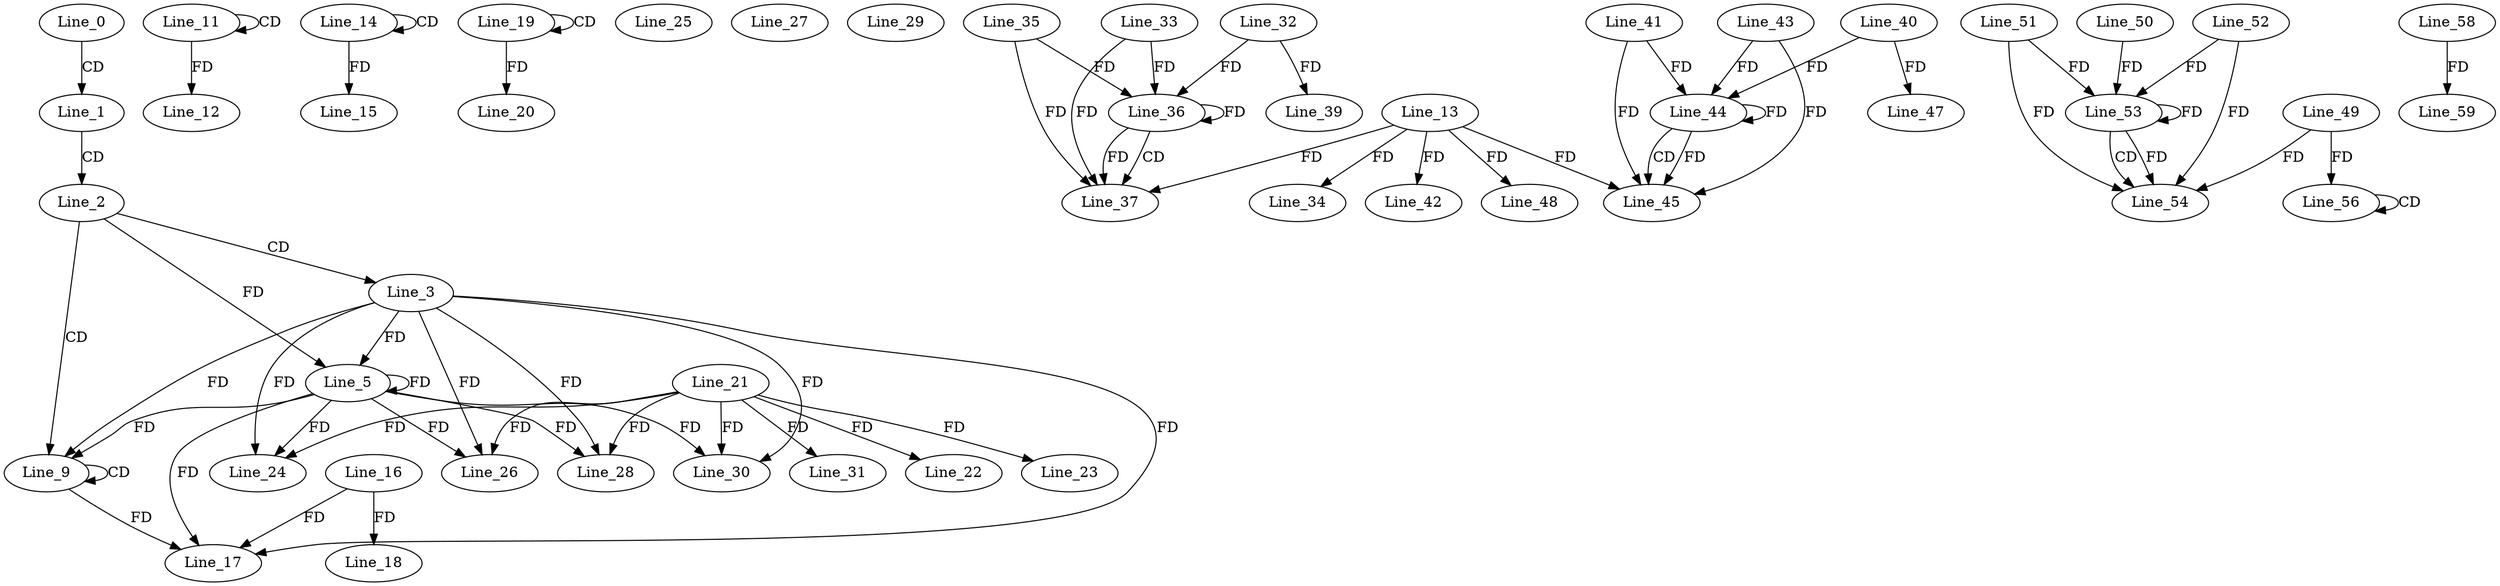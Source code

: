 digraph G {
  Line_0;
  Line_1;
  Line_2;
  Line_3;
  Line_5;
  Line_5;
  Line_9;
  Line_9;
  Line_9;
  Line_9;
  Line_11;
  Line_11;
  Line_12;
  Line_14;
  Line_14;
  Line_15;
  Line_17;
  Line_16;
  Line_18;
  Line_19;
  Line_19;
  Line_20;
  Line_21;
  Line_22;
  Line_23;
  Line_24;
  Line_24;
  Line_25;
  Line_26;
  Line_26;
  Line_27;
  Line_28;
  Line_28;
  Line_29;
  Line_30;
  Line_30;
  Line_31;
  Line_13;
  Line_34;
  Line_36;
  Line_35;
  Line_36;
  Line_32;
  Line_33;
  Line_36;
  Line_37;
  Line_39;
  Line_42;
  Line_44;
  Line_43;
  Line_44;
  Line_40;
  Line_41;
  Line_44;
  Line_45;
  Line_47;
  Line_48;
  Line_53;
  Line_52;
  Line_53;
  Line_50;
  Line_51;
  Line_53;
  Line_54;
  Line_49;
  Line_56;
  Line_56;
  Line_58;
  Line_59;
  Line_0 -> Line_1 [ label="CD" ];
  Line_1 -> Line_2 [ label="CD" ];
  Line_2 -> Line_3 [ label="CD" ];
  Line_3 -> Line_5 [ label="FD" ];
  Line_5 -> Line_5 [ label="FD" ];
  Line_2 -> Line_5 [ label="FD" ];
  Line_2 -> Line_9 [ label="CD" ];
  Line_9 -> Line_9 [ label="CD" ];
  Line_3 -> Line_9 [ label="FD" ];
  Line_5 -> Line_9 [ label="FD" ];
  Line_11 -> Line_11 [ label="CD" ];
  Line_11 -> Line_12 [ label="FD" ];
  Line_14 -> Line_14 [ label="CD" ];
  Line_14 -> Line_15 [ label="FD" ];
  Line_3 -> Line_17 [ label="FD" ];
  Line_5 -> Line_17 [ label="FD" ];
  Line_9 -> Line_17 [ label="FD" ];
  Line_16 -> Line_17 [ label="FD" ];
  Line_16 -> Line_18 [ label="FD" ];
  Line_19 -> Line_19 [ label="CD" ];
  Line_19 -> Line_20 [ label="FD" ];
  Line_21 -> Line_22 [ label="FD" ];
  Line_21 -> Line_23 [ label="FD" ];
  Line_21 -> Line_24 [ label="FD" ];
  Line_3 -> Line_24 [ label="FD" ];
  Line_5 -> Line_24 [ label="FD" ];
  Line_21 -> Line_26 [ label="FD" ];
  Line_3 -> Line_26 [ label="FD" ];
  Line_5 -> Line_26 [ label="FD" ];
  Line_21 -> Line_28 [ label="FD" ];
  Line_3 -> Line_28 [ label="FD" ];
  Line_5 -> Line_28 [ label="FD" ];
  Line_21 -> Line_30 [ label="FD" ];
  Line_3 -> Line_30 [ label="FD" ];
  Line_5 -> Line_30 [ label="FD" ];
  Line_21 -> Line_31 [ label="FD" ];
  Line_13 -> Line_34 [ label="FD" ];
  Line_36 -> Line_36 [ label="FD" ];
  Line_35 -> Line_36 [ label="FD" ];
  Line_32 -> Line_36 [ label="FD" ];
  Line_33 -> Line_36 [ label="FD" ];
  Line_36 -> Line_37 [ label="CD" ];
  Line_13 -> Line_37 [ label="FD" ];
  Line_33 -> Line_37 [ label="FD" ];
  Line_36 -> Line_37 [ label="FD" ];
  Line_35 -> Line_37 [ label="FD" ];
  Line_32 -> Line_39 [ label="FD" ];
  Line_13 -> Line_42 [ label="FD" ];
  Line_44 -> Line_44 [ label="FD" ];
  Line_43 -> Line_44 [ label="FD" ];
  Line_40 -> Line_44 [ label="FD" ];
  Line_41 -> Line_44 [ label="FD" ];
  Line_44 -> Line_45 [ label="CD" ];
  Line_13 -> Line_45 [ label="FD" ];
  Line_41 -> Line_45 [ label="FD" ];
  Line_44 -> Line_45 [ label="FD" ];
  Line_43 -> Line_45 [ label="FD" ];
  Line_40 -> Line_47 [ label="FD" ];
  Line_13 -> Line_48 [ label="FD" ];
  Line_53 -> Line_53 [ label="FD" ];
  Line_52 -> Line_53 [ label="FD" ];
  Line_50 -> Line_53 [ label="FD" ];
  Line_51 -> Line_53 [ label="FD" ];
  Line_53 -> Line_54 [ label="CD" ];
  Line_49 -> Line_54 [ label="FD" ];
  Line_51 -> Line_54 [ label="FD" ];
  Line_53 -> Line_54 [ label="FD" ];
  Line_52 -> Line_54 [ label="FD" ];
  Line_56 -> Line_56 [ label="CD" ];
  Line_49 -> Line_56 [ label="FD" ];
  Line_58 -> Line_59 [ label="FD" ];
}
